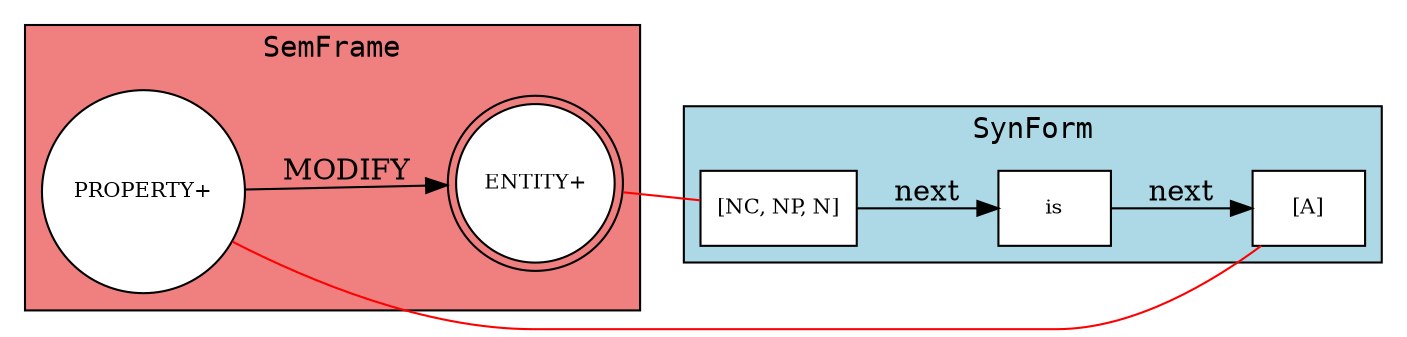 digraph G {
rankdir=LR;
fontname=consolas;
subgraph cluster_SemFrame {
bgcolor=lightcoral;
label=SemFrame;
OBJ [style=filled, fontsize=10, fillcolor=white, color=black, shape=doublecircle, label="ENTITY+"];
ATTR [style=filled, fontsize=10, fillcolor=white, color=black, shape=circle, label="PROPERTY+"];
ATTR -> OBJ  [label=MODIFY];
}

subgraph cluster_SynForm {
bgcolor=lightblue;
label=SynForm;
S1 [shape=box, fontsize=10, style=filled, fillcolor=white, label="[NC, NP, N]"];
S2 [shape=box, fontsize=10, style=filled, fillcolor=white, label=is];
S1 -> S2  [label=next];
S3 [shape=box, fontsize=10, style=filled, fillcolor=white, label="[A]"];
S2 -> S3  [label=next];
}

OBJ -> S1  [color=red, dir=none, penwidth=1];
ATTR -> S3  [color=red, dir=none, penwidth=1];
}
